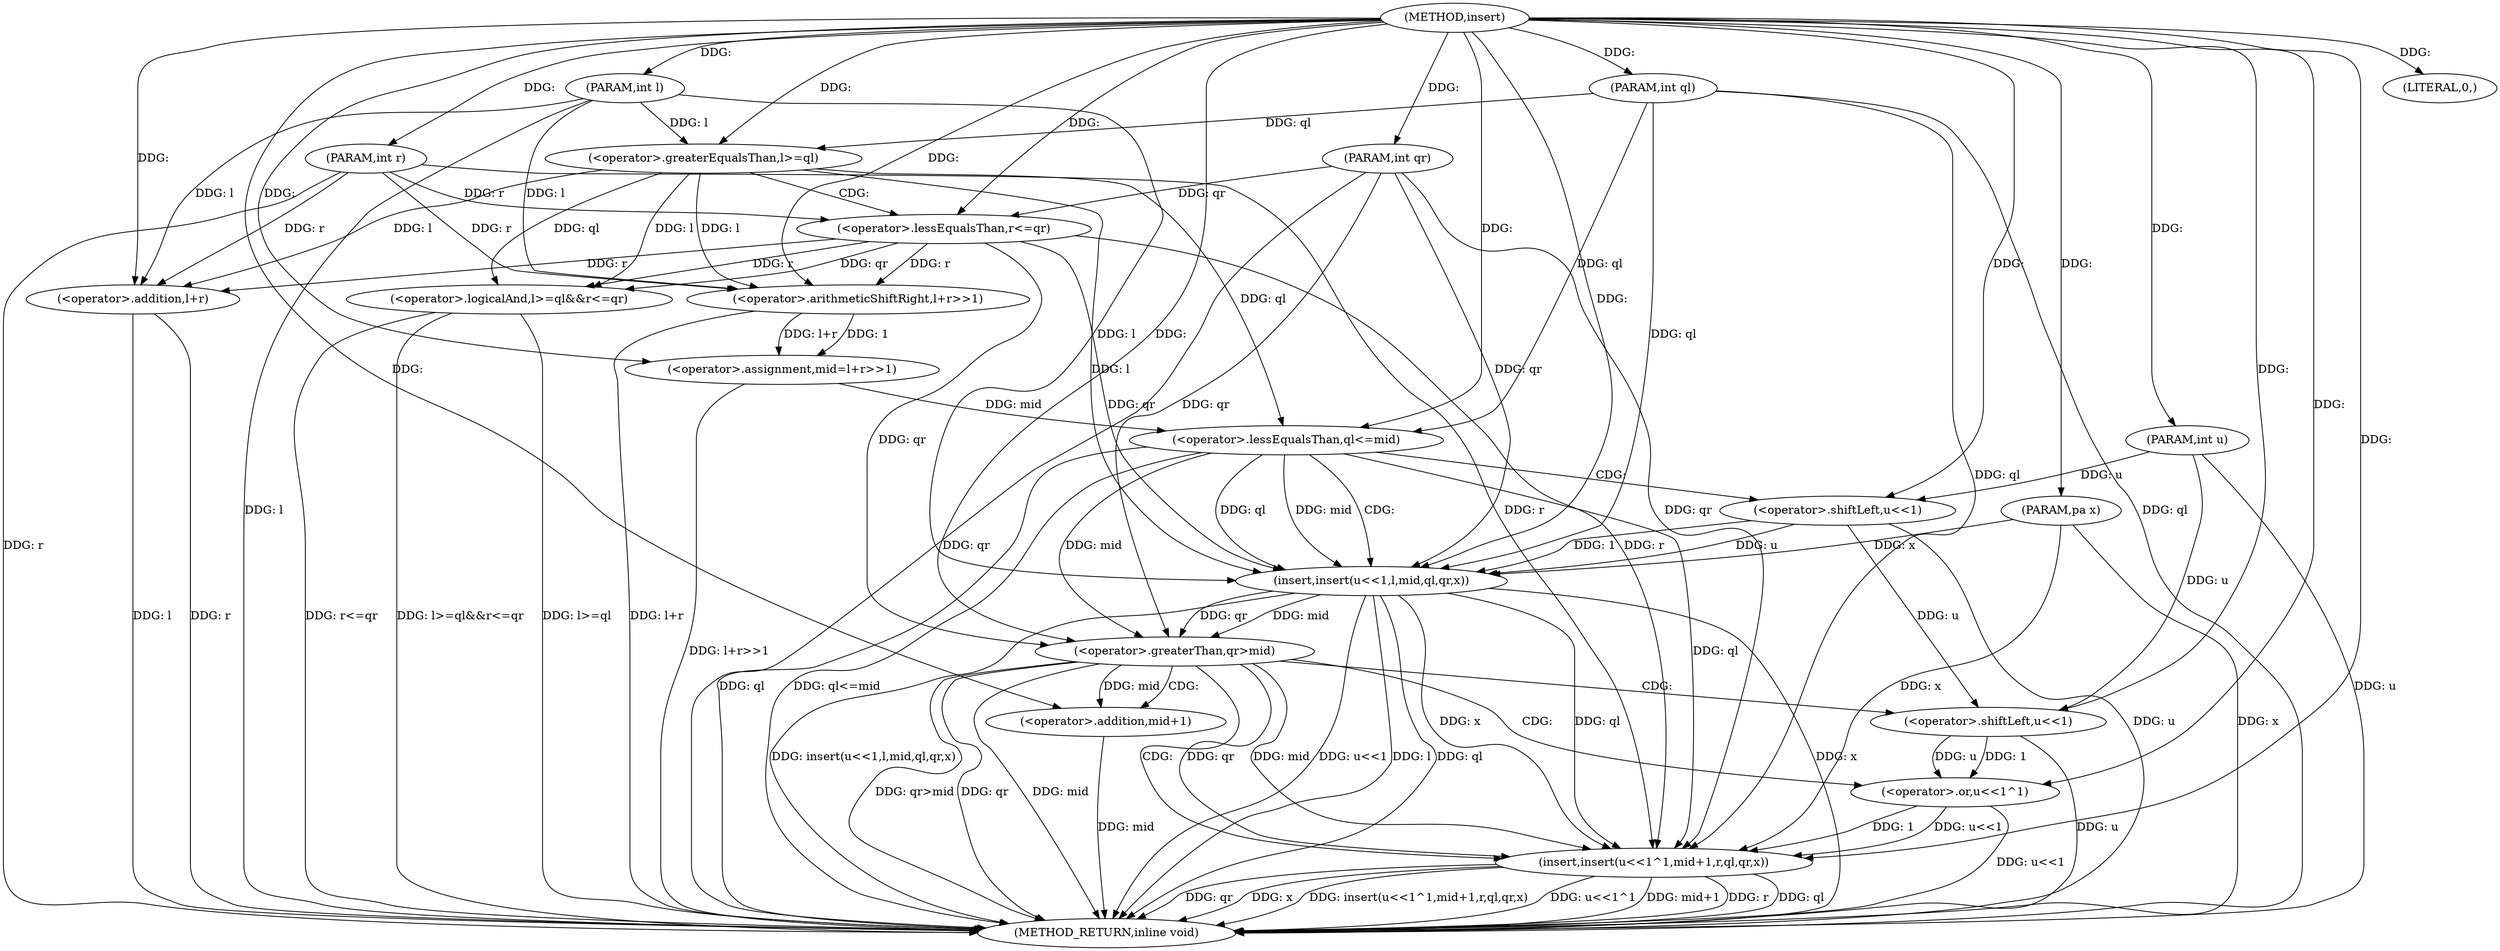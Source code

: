 digraph "insert" {  
"1000761" [label = "(METHOD,insert)" ]
"1000816" [label = "(METHOD_RETURN,inline void)" ]
"1000762" [label = "(PARAM,int u)" ]
"1000763" [label = "(PARAM,int l)" ]
"1000764" [label = "(PARAM,int r)" ]
"1000765" [label = "(PARAM,int ql)" ]
"1000766" [label = "(PARAM,int qr)" ]
"1000767" [label = "(PARAM,pa x)" ]
"1000777" [label = "(LITERAL,0,)" ]
"1000779" [label = "(<operator>.assignment,mid=l+r>>1)" ]
"1000770" [label = "(<operator>.logicalAnd,l>=ql&&r<=qr)" ]
"1000787" [label = "(<operator>.lessEqualsThan,ql<=mid)" ]
"1000790" [label = "(insert,insert(u<<1,l,mid,ql,qr,x))" ]
"1000800" [label = "(<operator>.greaterThan,qr>mid)" ]
"1000803" [label = "(insert,insert(u<<1^1,mid+1,r,ql,qr,x))" ]
"1000781" [label = "(<operator>.arithmeticShiftRight,l+r>>1)" ]
"1000771" [label = "(<operator>.greaterEqualsThan,l>=ql)" ]
"1000774" [label = "(<operator>.lessEqualsThan,r<=qr)" ]
"1000782" [label = "(<operator>.addition,l+r)" ]
"1000791" [label = "(<operator>.shiftLeft,u<<1)" ]
"1000804" [label = "(<operator>.or,u<<1^1)" ]
"1000809" [label = "(<operator>.addition,mid+1)" ]
"1000805" [label = "(<operator>.shiftLeft,u<<1)" ]
  "1000762" -> "1000816"  [ label = "DDG: u"] 
  "1000763" -> "1000816"  [ label = "DDG: l"] 
  "1000764" -> "1000816"  [ label = "DDG: r"] 
  "1000765" -> "1000816"  [ label = "DDG: ql"] 
  "1000766" -> "1000816"  [ label = "DDG: qr"] 
  "1000767" -> "1000816"  [ label = "DDG: x"] 
  "1000770" -> "1000816"  [ label = "DDG: l>=ql"] 
  "1000770" -> "1000816"  [ label = "DDG: r<=qr"] 
  "1000770" -> "1000816"  [ label = "DDG: l>=ql&&r<=qr"] 
  "1000782" -> "1000816"  [ label = "DDG: l"] 
  "1000782" -> "1000816"  [ label = "DDG: r"] 
  "1000781" -> "1000816"  [ label = "DDG: l+r"] 
  "1000779" -> "1000816"  [ label = "DDG: l+r>>1"] 
  "1000787" -> "1000816"  [ label = "DDG: ql"] 
  "1000787" -> "1000816"  [ label = "DDG: ql<=mid"] 
  "1000791" -> "1000816"  [ label = "DDG: u"] 
  "1000790" -> "1000816"  [ label = "DDG: u<<1"] 
  "1000790" -> "1000816"  [ label = "DDG: l"] 
  "1000790" -> "1000816"  [ label = "DDG: ql"] 
  "1000790" -> "1000816"  [ label = "DDG: x"] 
  "1000790" -> "1000816"  [ label = "DDG: insert(u<<1,l,mid,ql,qr,x)"] 
  "1000800" -> "1000816"  [ label = "DDG: qr"] 
  "1000800" -> "1000816"  [ label = "DDG: mid"] 
  "1000800" -> "1000816"  [ label = "DDG: qr>mid"] 
  "1000805" -> "1000816"  [ label = "DDG: u"] 
  "1000804" -> "1000816"  [ label = "DDG: u<<1"] 
  "1000803" -> "1000816"  [ label = "DDG: u<<1^1"] 
  "1000809" -> "1000816"  [ label = "DDG: mid"] 
  "1000803" -> "1000816"  [ label = "DDG: mid+1"] 
  "1000803" -> "1000816"  [ label = "DDG: r"] 
  "1000803" -> "1000816"  [ label = "DDG: ql"] 
  "1000803" -> "1000816"  [ label = "DDG: qr"] 
  "1000803" -> "1000816"  [ label = "DDG: x"] 
  "1000803" -> "1000816"  [ label = "DDG: insert(u<<1^1,mid+1,r,ql,qr,x)"] 
  "1000761" -> "1000762"  [ label = "DDG: "] 
  "1000761" -> "1000763"  [ label = "DDG: "] 
  "1000761" -> "1000764"  [ label = "DDG: "] 
  "1000761" -> "1000765"  [ label = "DDG: "] 
  "1000761" -> "1000766"  [ label = "DDG: "] 
  "1000761" -> "1000767"  [ label = "DDG: "] 
  "1000761" -> "1000777"  [ label = "DDG: "] 
  "1000781" -> "1000779"  [ label = "DDG: l+r"] 
  "1000781" -> "1000779"  [ label = "DDG: 1"] 
  "1000761" -> "1000779"  [ label = "DDG: "] 
  "1000771" -> "1000770"  [ label = "DDG: ql"] 
  "1000771" -> "1000770"  [ label = "DDG: l"] 
  "1000774" -> "1000770"  [ label = "DDG: r"] 
  "1000774" -> "1000770"  [ label = "DDG: qr"] 
  "1000774" -> "1000781"  [ label = "DDG: r"] 
  "1000764" -> "1000781"  [ label = "DDG: r"] 
  "1000761" -> "1000781"  [ label = "DDG: "] 
  "1000771" -> "1000781"  [ label = "DDG: l"] 
  "1000763" -> "1000781"  [ label = "DDG: l"] 
  "1000771" -> "1000787"  [ label = "DDG: ql"] 
  "1000765" -> "1000787"  [ label = "DDG: ql"] 
  "1000761" -> "1000787"  [ label = "DDG: "] 
  "1000779" -> "1000787"  [ label = "DDG: mid"] 
  "1000791" -> "1000790"  [ label = "DDG: u"] 
  "1000791" -> "1000790"  [ label = "DDG: 1"] 
  "1000787" -> "1000790"  [ label = "DDG: ql"] 
  "1000765" -> "1000790"  [ label = "DDG: ql"] 
  "1000761" -> "1000790"  [ label = "DDG: "] 
  "1000774" -> "1000790"  [ label = "DDG: qr"] 
  "1000766" -> "1000790"  [ label = "DDG: qr"] 
  "1000787" -> "1000790"  [ label = "DDG: mid"] 
  "1000763" -> "1000790"  [ label = "DDG: l"] 
  "1000771" -> "1000790"  [ label = "DDG: l"] 
  "1000767" -> "1000790"  [ label = "DDG: x"] 
  "1000774" -> "1000800"  [ label = "DDG: qr"] 
  "1000790" -> "1000800"  [ label = "DDG: qr"] 
  "1000766" -> "1000800"  [ label = "DDG: qr"] 
  "1000761" -> "1000800"  [ label = "DDG: "] 
  "1000787" -> "1000800"  [ label = "DDG: mid"] 
  "1000790" -> "1000800"  [ label = "DDG: mid"] 
  "1000804" -> "1000803"  [ label = "DDG: u<<1"] 
  "1000804" -> "1000803"  [ label = "DDG: 1"] 
  "1000764" -> "1000803"  [ label = "DDG: r"] 
  "1000761" -> "1000803"  [ label = "DDG: "] 
  "1000774" -> "1000803"  [ label = "DDG: r"] 
  "1000787" -> "1000803"  [ label = "DDG: ql"] 
  "1000790" -> "1000803"  [ label = "DDG: ql"] 
  "1000765" -> "1000803"  [ label = "DDG: ql"] 
  "1000790" -> "1000803"  [ label = "DDG: x"] 
  "1000767" -> "1000803"  [ label = "DDG: x"] 
  "1000800" -> "1000803"  [ label = "DDG: qr"] 
  "1000766" -> "1000803"  [ label = "DDG: qr"] 
  "1000800" -> "1000803"  [ label = "DDG: mid"] 
  "1000763" -> "1000771"  [ label = "DDG: l"] 
  "1000761" -> "1000771"  [ label = "DDG: "] 
  "1000765" -> "1000771"  [ label = "DDG: ql"] 
  "1000764" -> "1000774"  [ label = "DDG: r"] 
  "1000761" -> "1000774"  [ label = "DDG: "] 
  "1000766" -> "1000774"  [ label = "DDG: qr"] 
  "1000771" -> "1000782"  [ label = "DDG: l"] 
  "1000763" -> "1000782"  [ label = "DDG: l"] 
  "1000761" -> "1000782"  [ label = "DDG: "] 
  "1000774" -> "1000782"  [ label = "DDG: r"] 
  "1000764" -> "1000782"  [ label = "DDG: r"] 
  "1000762" -> "1000791"  [ label = "DDG: u"] 
  "1000761" -> "1000791"  [ label = "DDG: "] 
  "1000805" -> "1000804"  [ label = "DDG: 1"] 
  "1000805" -> "1000804"  [ label = "DDG: u"] 
  "1000761" -> "1000804"  [ label = "DDG: "] 
  "1000800" -> "1000809"  [ label = "DDG: mid"] 
  "1000761" -> "1000809"  [ label = "DDG: "] 
  "1000791" -> "1000805"  [ label = "DDG: u"] 
  "1000762" -> "1000805"  [ label = "DDG: u"] 
  "1000761" -> "1000805"  [ label = "DDG: "] 
  "1000787" -> "1000791"  [ label = "CDG: "] 
  "1000787" -> "1000790"  [ label = "CDG: "] 
  "1000800" -> "1000805"  [ label = "CDG: "] 
  "1000800" -> "1000804"  [ label = "CDG: "] 
  "1000800" -> "1000809"  [ label = "CDG: "] 
  "1000800" -> "1000803"  [ label = "CDG: "] 
  "1000771" -> "1000774"  [ label = "CDG: "] 
}
